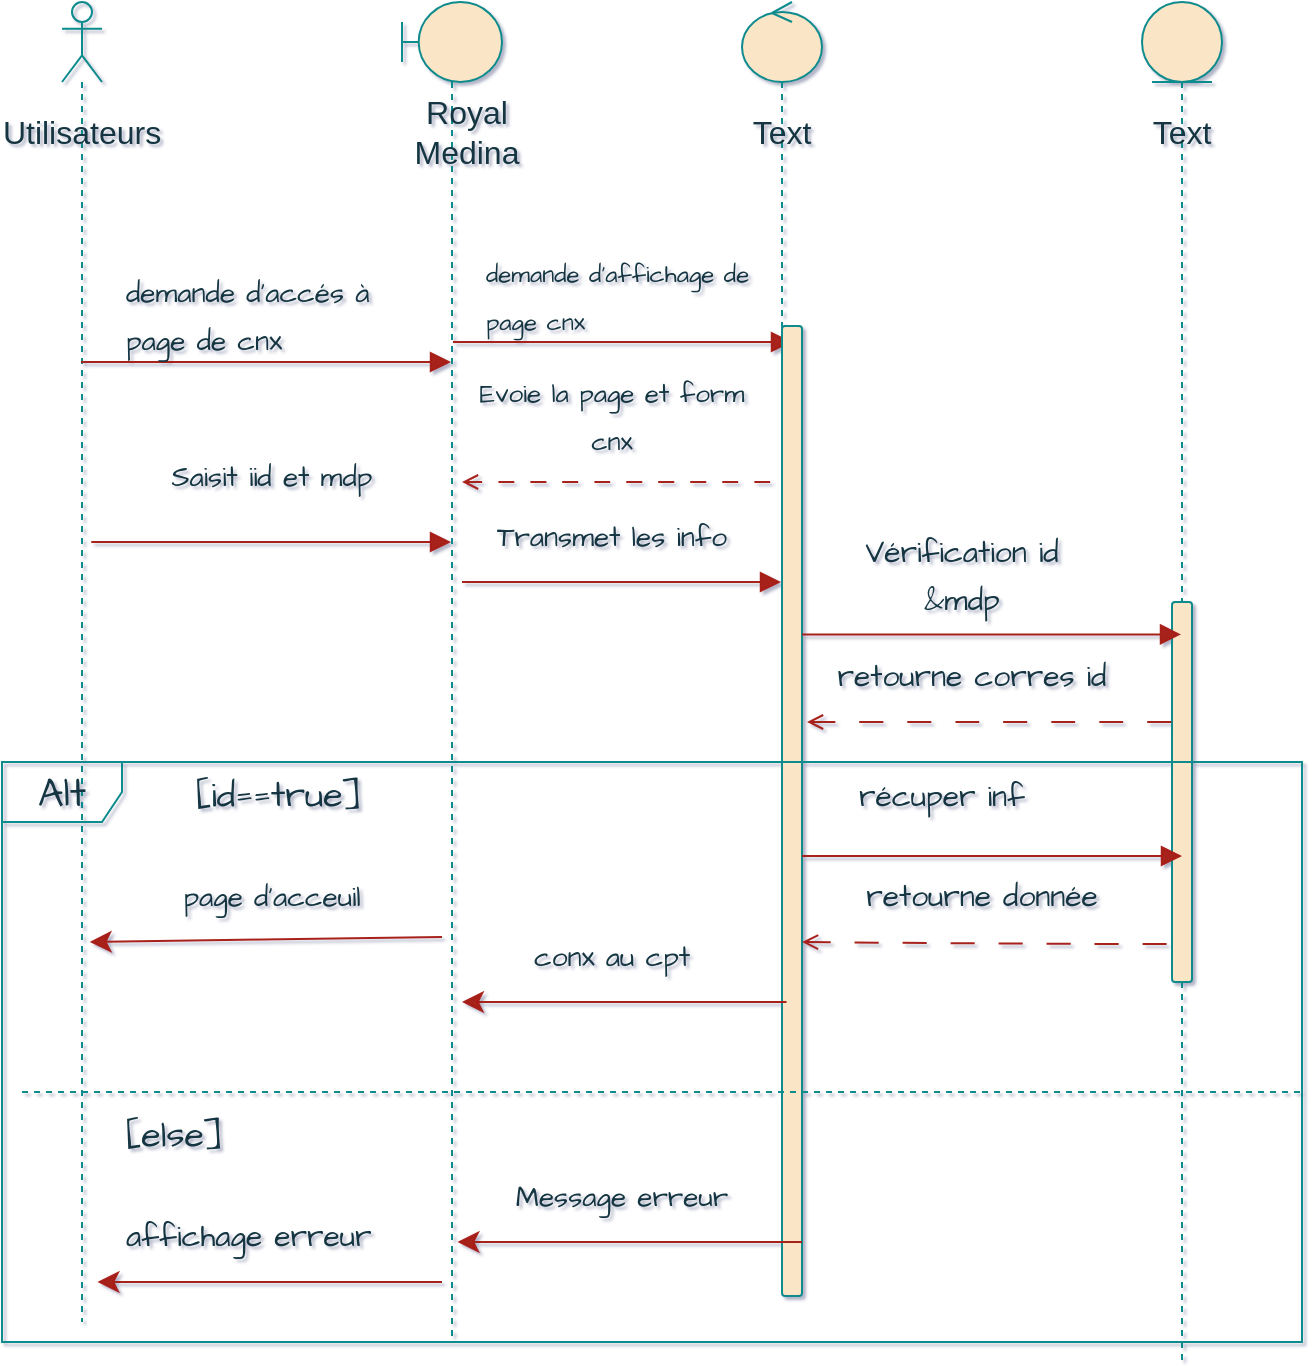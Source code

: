 <mxfile version="22.1.9" type="github">
  <diagram name="Page-1" id="Nd11_mU3OFcPKxNRGVO0">
    <mxGraphModel dx="1178" dy="902" grid="1" gridSize="10" guides="1" tooltips="1" connect="1" arrows="1" fold="1" page="0" pageScale="1" pageWidth="850" pageHeight="1100" math="0" shadow="1">
      <root>
        <mxCell id="0" />
        <mxCell id="1" parent="0" />
        <mxCell id="KlyAMwJV-SItp7Ch0cnU-1" value="" style="shape=umlLifeline;perimeter=lifelinePerimeter;whiteSpace=wrap;html=1;container=1;dropTarget=0;collapsible=0;recursiveResize=0;outlineConnect=0;portConstraint=eastwest;newEdgeStyle={&quot;curved&quot;:0,&quot;rounded&quot;:0};participant=umlActor;hachureGap=4;fontFamily=Architects Daughter;fontSource=https%3A%2F%2Ffonts.googleapis.com%2Fcss%3Ffamily%3DArchitects%2BDaughter;fontSize=20;fillStyle=auto;fillColor=none;strokeColor=#0F8B8D;gradientDirection=west;strokeWidth=1;shadow=0;glass=0;rounded=1;labelBackgroundColor=none;fontColor=#143642;" parent="1" vertex="1">
          <mxGeometry x="-80" y="-120" width="20" height="660" as="geometry" />
        </mxCell>
        <mxCell id="KlyAMwJV-SItp7Ch0cnU-2" value="" style="shape=umlLifeline;perimeter=lifelinePerimeter;whiteSpace=wrap;html=1;container=1;dropTarget=0;collapsible=0;recursiveResize=0;outlineConnect=0;portConstraint=eastwest;newEdgeStyle={&quot;curved&quot;:0,&quot;rounded&quot;:0};participant=umlBoundary;hachureGap=4;fontFamily=Architects Daughter;fontSource=https%3A%2F%2Ffonts.googleapis.com%2Fcss%3Ffamily%3DArchitects%2BDaughter;fontSize=20;size=40;labelBackgroundColor=none;fillColor=#FAE5C7;strokeColor=#0F8B8D;fontColor=#143642;rounded=1;" parent="1" vertex="1">
          <mxGeometry x="90" y="-120" width="50" height="670" as="geometry" />
        </mxCell>
        <mxCell id="KlyAMwJV-SItp7Ch0cnU-3" value="" style="shape=umlLifeline;perimeter=lifelinePerimeter;whiteSpace=wrap;html=1;container=1;dropTarget=0;collapsible=0;recursiveResize=0;outlineConnect=0;portConstraint=eastwest;newEdgeStyle={&quot;curved&quot;:0,&quot;rounded&quot;:0};participant=umlControl;hachureGap=4;fontFamily=Architects Daughter;fontSource=https%3A%2F%2Ffonts.googleapis.com%2Fcss%3Ffamily%3DArchitects%2BDaughter;fontSize=20;labelBackgroundColor=none;fillColor=#FAE5C7;strokeColor=#0F8B8D;fontColor=#143642;rounded=1;" parent="1" vertex="1">
          <mxGeometry x="260" y="-120" width="40" height="620" as="geometry" />
        </mxCell>
        <mxCell id="KlyAMwJV-SItp7Ch0cnU-4" value="" style="shape=umlLifeline;perimeter=lifelinePerimeter;whiteSpace=wrap;html=1;container=1;dropTarget=0;collapsible=0;recursiveResize=0;outlineConnect=0;portConstraint=eastwest;newEdgeStyle={&quot;curved&quot;:0,&quot;rounded&quot;:0};participant=umlEntity;hachureGap=4;fontFamily=Architects Daughter;fontSource=https%3A%2F%2Ffonts.googleapis.com%2Fcss%3Ffamily%3DArchitects%2BDaughter;fontSize=20;labelBackgroundColor=none;fillColor=#FAE5C7;strokeColor=#0F8B8D;fontColor=#143642;rounded=1;" parent="1" vertex="1">
          <mxGeometry x="460" y="-120" width="40" height="680" as="geometry" />
        </mxCell>
        <mxCell id="KlyAMwJV-SItp7Ch0cnU-26" value="" style="html=1;points=[[0,0,0,0,5],[0,1,0,0,-5],[1,0,0,0,5],[1,1,0,0,-5]];perimeter=orthogonalPerimeter;outlineConnect=0;targetShapes=umlLifeline;portConstraint=eastwest;newEdgeStyle={&quot;curved&quot;:0,&quot;rounded&quot;:0};hachureGap=4;fontFamily=Architects Daughter;fontSource=https%3A%2F%2Ffonts.googleapis.com%2Fcss%3Ffamily%3DArchitects%2BDaughter;fontSize=20;labelBackgroundColor=none;fillColor=#FAE5C7;strokeColor=#0F8B8D;fontColor=#143642;rounded=1;" parent="KlyAMwJV-SItp7Ch0cnU-4" vertex="1">
          <mxGeometry x="15" y="300" width="10" height="190" as="geometry" />
        </mxCell>
        <mxCell id="KlyAMwJV-SItp7Ch0cnU-5" value="" style="html=1;verticalAlign=bottom;endArrow=block;curved=1;hachureGap=4;fontFamily=Architects Daughter;fontSource=https%3A%2F%2Ffonts.googleapis.com%2Fcss%3Ffamily%3DArchitects%2BDaughter;fontSize=16;startSize=8;endSize=8;edgeStyle=none;labelBackgroundColor=none;strokeColor=#A8201A;fontColor=default;" parent="1" edge="1">
          <mxGeometry x="-0.022" y="70" width="80" relative="1" as="geometry">
            <mxPoint x="-70.5" y="60" as="sourcePoint" />
            <mxPoint x="114.5" y="60" as="targetPoint" />
            <Array as="points" />
            <mxPoint as="offset" />
          </mxGeometry>
        </mxCell>
        <mxCell id="KlyAMwJV-SItp7Ch0cnU-8" value="&lt;font style=&quot;font-size: 14px;&quot;&gt;demande d&#39;accés à page de cnx&lt;/font&gt;" style="text;strokeColor=none;fillColor=none;html=1;align=left;verticalAlign=middle;whiteSpace=wrap;rounded=1;fontSize=20;fontFamily=Architects Daughter;shadow=0;labelBackgroundColor=none;fontColor=#143642;" parent="1" vertex="1">
          <mxGeometry x="-50" y="20" width="130" height="30" as="geometry" />
        </mxCell>
        <mxCell id="KlyAMwJV-SItp7Ch0cnU-10" value="" style="html=1;verticalAlign=bottom;endArrow=none;curved=1;hachureGap=4;fontFamily=Architects Daughter;fontSource=https%3A%2F%2Ffonts.googleapis.com%2Fcss%3Ffamily%3DArchitects%2BDaughter;fontSize=16;startSize=6;endSize=5;edgeStyle=none;dashed=1;dashPattern=8 8;startArrow=open;startFill=0;endFill=0;strokeWidth=1;shadow=0;labelBackgroundColor=none;strokeColor=#A8201A;fontColor=default;" parent="1" edge="1">
          <mxGeometry x="-0.022" y="70" width="80" relative="1" as="geometry">
            <mxPoint x="120" y="120" as="sourcePoint" />
            <mxPoint x="284.5" y="120" as="targetPoint" />
            <Array as="points" />
            <mxPoint as="offset" />
          </mxGeometry>
        </mxCell>
        <mxCell id="KlyAMwJV-SItp7Ch0cnU-13" value="" style="html=1;verticalAlign=bottom;endArrow=block;curved=1;hachureGap=4;fontFamily=Architects Daughter;fontSource=https%3A%2F%2Ffonts.googleapis.com%2Fcss%3Ffamily%3DArchitects%2BDaughter;fontSize=16;startSize=8;endSize=8;edgeStyle=none;labelBackgroundColor=none;strokeColor=#A8201A;fontColor=default;" parent="1" edge="1">
          <mxGeometry x="-0.022" y="70" width="80" relative="1" as="geometry">
            <mxPoint x="115.5" y="50" as="sourcePoint" />
            <mxPoint x="285" y="50" as="targetPoint" />
            <Array as="points" />
            <mxPoint as="offset" />
          </mxGeometry>
        </mxCell>
        <mxCell id="KlyAMwJV-SItp7Ch0cnU-15" value="&lt;span style=&quot;font-size: 12px;&quot;&gt;demande d&#39;affichage de page cnx&lt;/span&gt;" style="text;html=1;strokeColor=none;fillColor=none;align=left;verticalAlign=middle;whiteSpace=wrap;rounded=1;fontSize=20;fontFamily=Architects Daughter;labelBackgroundColor=none;fontColor=#143642;" parent="1" vertex="1">
          <mxGeometry x="130" y="10" width="140" height="30" as="geometry" />
        </mxCell>
        <mxCell id="KlyAMwJV-SItp7Ch0cnU-19" value="&lt;font style=&quot;font-size: 13px;&quot;&gt;Evoie la page et form cnx&lt;/font&gt;" style="text;html=1;strokeColor=none;fillColor=none;align=center;verticalAlign=middle;whiteSpace=wrap;rounded=1;fontSize=20;fontFamily=Architects Daughter;labelBackgroundColor=none;fontColor=#143642;" parent="1" vertex="1">
          <mxGeometry x="125" y="70" width="140" height="30" as="geometry" />
        </mxCell>
        <mxCell id="KlyAMwJV-SItp7Ch0cnU-21" value="" style="html=1;verticalAlign=bottom;endArrow=block;curved=0;rounded=1;hachureGap=4;fontFamily=Architects Daughter;fontSource=https%3A%2F%2Ffonts.googleapis.com%2Fcss%3Ffamily%3DArchitects%2BDaughter;fontSize=16;startSize=8;endSize=8;edgeStyle=none;labelBackgroundColor=none;strokeColor=#A8201A;fontColor=default;" parent="1" edge="1">
          <mxGeometry x="0.25" y="10" width="80" relative="1" as="geometry">
            <mxPoint y="150" as="sourcePoint" />
            <mxPoint x="114.5" y="150" as="targetPoint" />
            <Array as="points">
              <mxPoint x="-70" y="150" />
            </Array>
            <mxPoint as="offset" />
          </mxGeometry>
        </mxCell>
        <mxCell id="KlyAMwJV-SItp7Ch0cnU-22" value="&lt;font style=&quot;font-size: 14px;&quot;&gt;&lt;font style=&quot;font-size: 14px;&quot;&gt;Sais&lt;/font&gt;it iid et mdp&lt;/font&gt;" style="text;html=1;strokeColor=none;fillColor=none;align=center;verticalAlign=middle;whiteSpace=wrap;rounded=1;fontSize=20;fontFamily=Architects Daughter;labelBackgroundColor=none;fontColor=#143642;" parent="1" vertex="1">
          <mxGeometry x="-60" y="100" width="170" height="30" as="geometry" />
        </mxCell>
        <mxCell id="KlyAMwJV-SItp7Ch0cnU-23" value="" style="html=1;verticalAlign=bottom;endArrow=block;curved=0;rounded=1;hachureGap=4;fontFamily=Architects Daughter;fontSource=https%3A%2F%2Ffonts.googleapis.com%2Fcss%3Ffamily%3DArchitects%2BDaughter;fontSize=16;startSize=8;endSize=8;edgeStyle=none;labelBackgroundColor=none;strokeColor=#A8201A;fontColor=default;" parent="1" target="KlyAMwJV-SItp7Ch0cnU-3" edge="1">
          <mxGeometry x="0.25" y="10" width="80" relative="1" as="geometry">
            <mxPoint x="120" y="170" as="sourcePoint" />
            <mxPoint x="234.5" y="170" as="targetPoint" />
            <Array as="points" />
            <mxPoint as="offset" />
          </mxGeometry>
        </mxCell>
        <mxCell id="KlyAMwJV-SItp7Ch0cnU-24" value="&lt;span style=&quot;font-size: 14px;&quot;&gt;Transmet les info&lt;/span&gt;" style="text;html=1;strokeColor=none;fillColor=none;align=center;verticalAlign=middle;whiteSpace=wrap;rounded=1;fontSize=20;fontFamily=Architects Daughter;labelBackgroundColor=none;fontColor=#143642;" parent="1" vertex="1">
          <mxGeometry x="110" y="130" width="170" height="30" as="geometry" />
        </mxCell>
        <mxCell id="KlyAMwJV-SItp7Ch0cnU-16" value="" style="html=1;points=[[0,0,0,0,5],[0,1,0,0,-5],[1,0,0,0,5],[1,1,0,0,-5]];perimeter=orthogonalPerimeter;outlineConnect=0;targetShapes=umlLifeline;portConstraint=eastwest;newEdgeStyle={&quot;curved&quot;:0,&quot;rounded&quot;:0};hachureGap=4;fontFamily=Architects Daughter;fontSource=https%3A%2F%2Ffonts.googleapis.com%2Fcss%3Ffamily%3DArchitects%2BDaughter;fontSize=20;labelBackgroundColor=none;fillColor=#FAE5C7;strokeColor=#0F8B8D;fontColor=#143642;rounded=1;" parent="1" vertex="1">
          <mxGeometry x="280" y="42" width="10" height="485" as="geometry" />
        </mxCell>
        <mxCell id="KlyAMwJV-SItp7Ch0cnU-28" value="&lt;span style=&quot;font-size: 15px;&quot;&gt;Vérification id &amp;amp;mdp&lt;/span&gt;" style="text;html=1;strokeColor=none;fillColor=none;align=center;verticalAlign=middle;whiteSpace=wrap;rounded=1;fontSize=20;fontFamily=Architects Daughter;labelBackgroundColor=none;fontColor=#143642;" parent="1" vertex="1">
          <mxGeometry x="310" y="150" width="120" height="30" as="geometry" />
        </mxCell>
        <mxCell id="KlyAMwJV-SItp7Ch0cnU-29" value="" style="html=1;verticalAlign=bottom;endArrow=none;hachureGap=4;fontFamily=Architects Daughter;fontSource=https%3A%2F%2Ffonts.googleapis.com%2Fcss%3Ffamily%3DArchitects%2BDaughter;fontSize=16;edgeStyle=none;startArrow=open;startFill=0;endFill=0;curved=1;dashed=1;dashPattern=12 12;movable=1;resizable=1;rotatable=1;deletable=1;editable=1;locked=0;connectable=1;endSize=5;labelBackgroundColor=none;strokeColor=#A8201A;fontColor=default;" parent="1" edge="1" target="KlyAMwJV-SItp7Ch0cnU-4">
          <mxGeometry x="0.25" y="10" width="80" relative="1" as="geometry">
            <mxPoint x="292.5" y="240" as="sourcePoint" />
            <mxPoint x="430" y="240" as="targetPoint" />
            <Array as="points" />
            <mxPoint as="offset" />
          </mxGeometry>
        </mxCell>
        <mxCell id="KlyAMwJV-SItp7Ch0cnU-30" value="&lt;font style=&quot;font-size: 15px;&quot;&gt;retourne corres id&lt;/font&gt;" style="text;html=1;strokeColor=none;fillColor=none;align=center;verticalAlign=middle;whiteSpace=wrap;rounded=1;fontSize=20;fontFamily=Architects Daughter;labelBackgroundColor=none;fontColor=#143642;" parent="1" vertex="1">
          <mxGeometry x="300" y="200" width="150" height="30" as="geometry" />
        </mxCell>
        <mxCell id="KlyAMwJV-SItp7Ch0cnU-31" value="Alt" style="shape=umlFrame;whiteSpace=wrap;html=1;pointerEvents=0;hachureGap=4;fontFamily=Architects Daughter;fontSource=https%3A%2F%2Ffonts.googleapis.com%2Fcss%3Ffamily%3DArchitects%2BDaughter;fontSize=20;fillColor=none;strokeColor=#0F8B8D;labelBackgroundColor=none;fontColor=#143642;rounded=1;" parent="1" vertex="1">
          <mxGeometry x="-110" y="260" width="650" height="290" as="geometry" />
        </mxCell>
        <mxCell id="KlyAMwJV-SItp7Ch0cnU-32" value="&lt;font style=&quot;font-size: 18px;&quot;&gt;[id==true]&lt;/font&gt;" style="text;html=1;strokeColor=none;fillColor=none;align=left;verticalAlign=middle;whiteSpace=wrap;rounded=1;fontSize=20;fontFamily=Architects Daughter;labelBackgroundColor=none;fontColor=#143642;" parent="1" vertex="1">
          <mxGeometry x="-15" y="260" width="60" height="30" as="geometry" />
        </mxCell>
        <mxCell id="KlyAMwJV-SItp7Ch0cnU-33" value="" style="html=1;verticalAlign=bottom;endArrow=block;curved=1;hachureGap=4;fontFamily=Architects Daughter;fontSource=https%3A%2F%2Ffonts.googleapis.com%2Fcss%3Ffamily%3DArchitects%2BDaughter;fontSize=16;startSize=8;endSize=8;edgeStyle=none;labelBackgroundColor=none;strokeColor=#A8201A;fontColor=default;" parent="1" edge="1">
          <mxGeometry x="0.25" y="10" width="80" relative="1" as="geometry">
            <mxPoint x="290" y="307" as="sourcePoint" />
            <mxPoint x="480" y="307" as="targetPoint" />
            <Array as="points" />
            <mxPoint as="offset" />
          </mxGeometry>
        </mxCell>
        <mxCell id="KlyAMwJV-SItp7Ch0cnU-34" value="&lt;span style=&quot;font-size: 15px;&quot;&gt;récuper inf&lt;/span&gt;" style="text;html=1;strokeColor=none;fillColor=none;align=center;verticalAlign=middle;whiteSpace=wrap;rounded=1;fontSize=20;fontFamily=Architects Daughter;labelBackgroundColor=none;fontColor=#143642;" parent="1" vertex="1">
          <mxGeometry x="300" y="260" width="120" height="30" as="geometry" />
        </mxCell>
        <mxCell id="KlyAMwJV-SItp7Ch0cnU-35" value="" style="html=1;verticalAlign=bottom;endArrow=none;hachureGap=4;fontFamily=Architects Daughter;fontSource=https%3A%2F%2Ffonts.googleapis.com%2Fcss%3Ffamily%3DArchitects%2BDaughter;fontSize=16;edgeStyle=none;startArrow=open;startFill=0;endFill=0;curved=1;dashed=1;dashPattern=12 12;movable=1;resizable=1;rotatable=1;deletable=1;editable=1;locked=0;connectable=1;endSize=5;labelBackgroundColor=none;strokeColor=#A8201A;fontColor=default;" parent="1" edge="1">
          <mxGeometry x="0.25" y="10" width="80" relative="1" as="geometry">
            <mxPoint x="290" y="350" as="sourcePoint" />
            <mxPoint x="475" y="351" as="targetPoint" />
            <Array as="points">
              <mxPoint x="400" y="351" />
            </Array>
            <mxPoint as="offset" />
          </mxGeometry>
        </mxCell>
        <mxCell id="KlyAMwJV-SItp7Ch0cnU-36" value="&lt;span style=&quot;font-size: 15px;&quot;&gt;retourne donnée&lt;/span&gt;" style="text;html=1;strokeColor=none;fillColor=none;align=center;verticalAlign=middle;whiteSpace=wrap;rounded=1;fontSize=20;fontFamily=Architects Daughter;labelBackgroundColor=none;fontColor=#143642;" parent="1" vertex="1">
          <mxGeometry x="310" y="310" width="140" height="30" as="geometry" />
        </mxCell>
        <mxCell id="KlyAMwJV-SItp7Ch0cnU-37" value="" style="html=1;verticalAlign=bottom;endArrow=none;curved=0;rounded=1;hachureGap=4;fontFamily=Architects Daughter;fontSource=https%3A%2F%2Ffonts.googleapis.com%2Fcss%3Ffamily%3DArchitects%2BDaughter;fontSize=16;startSize=8;endSize=8;edgeStyle=none;endFill=0;startArrow=classic;startFill=1;labelBackgroundColor=none;strokeColor=#A8201A;fontColor=default;" parent="1" edge="1">
          <mxGeometry x="0.25" y="10" width="80" relative="1" as="geometry">
            <mxPoint x="120" y="380" as="sourcePoint" />
            <mxPoint x="282.25" y="380" as="targetPoint" />
            <Array as="points" />
            <mxPoint as="offset" />
          </mxGeometry>
        </mxCell>
        <mxCell id="KlyAMwJV-SItp7Ch0cnU-38" value="&lt;span style=&quot;font-size: 14px;&quot;&gt;conx au cpt&lt;/span&gt;" style="text;html=1;strokeColor=none;fillColor=none;align=center;verticalAlign=middle;whiteSpace=wrap;rounded=1;fontSize=20;fontFamily=Architects Daughter;labelBackgroundColor=none;fontColor=#143642;" parent="1" vertex="1">
          <mxGeometry x="110" y="340" width="170" height="30" as="geometry" />
        </mxCell>
        <mxCell id="KlyAMwJV-SItp7Ch0cnU-40" value="&lt;span style=&quot;font-size: 14px;&quot;&gt;page d&#39;acceuil&lt;/span&gt;" style="text;html=1;strokeColor=none;fillColor=none;align=center;verticalAlign=middle;whiteSpace=wrap;rounded=1;fontSize=20;fontFamily=Architects Daughter;labelBackgroundColor=none;fontColor=#143642;" parent="1" vertex="1">
          <mxGeometry x="-60" y="310" width="170" height="30" as="geometry" />
        </mxCell>
        <mxCell id="KlyAMwJV-SItp7Ch0cnU-45" value="" style="line;strokeWidth=1;html=1;hachureGap=4;fontFamily=Architects Daughter;fontSource=https%3A%2F%2Ffonts.googleapis.com%2Fcss%3Ffamily%3DArchitects%2BDaughter;fontSize=20;dashed=1;labelBackgroundColor=none;fillColor=#FAE5C7;strokeColor=#0F8B8D;fontColor=#143642;rounded=1;" parent="1" vertex="1">
          <mxGeometry x="-100" y="420" width="640" height="10" as="geometry" />
        </mxCell>
        <mxCell id="KlyAMwJV-SItp7Ch0cnU-46" value="&lt;font style=&quot;font-size: 18px;&quot;&gt;[else]&lt;/font&gt;" style="text;html=1;strokeColor=none;fillColor=none;align=left;verticalAlign=middle;whiteSpace=wrap;rounded=1;fontSize=20;fontFamily=Architects Daughter;labelBackgroundColor=none;fontColor=#143642;" parent="1" vertex="1">
          <mxGeometry x="-50" y="430" width="60" height="30" as="geometry" />
        </mxCell>
        <mxCell id="KlyAMwJV-SItp7Ch0cnU-47" value="" style="html=1;verticalAlign=bottom;endArrow=none;curved=0;rounded=1;hachureGap=4;fontFamily=Architects Daughter;fontSource=https%3A%2F%2Ffonts.googleapis.com%2Fcss%3Ffamily%3DArchitects%2BDaughter;fontSize=16;startSize=8;endSize=8;edgeStyle=none;endFill=0;startArrow=classic;startFill=1;labelBackgroundColor=none;strokeColor=#A8201A;fontColor=default;" parent="1" edge="1">
          <mxGeometry x="0.25" y="10" width="80" relative="1" as="geometry">
            <mxPoint x="117.75" y="500" as="sourcePoint" />
            <mxPoint x="290" y="500" as="targetPoint" />
            <Array as="points">
              <mxPoint x="117.75" y="500" />
            </Array>
            <mxPoint as="offset" />
          </mxGeometry>
        </mxCell>
        <mxCell id="KlyAMwJV-SItp7Ch0cnU-48" value="" style="html=1;verticalAlign=bottom;endArrow=none;curved=0;rounded=1;hachureGap=4;fontFamily=Architects Daughter;fontSource=https%3A%2F%2Ffonts.googleapis.com%2Fcss%3Ffamily%3DArchitects%2BDaughter;fontSize=16;startSize=8;endSize=8;edgeStyle=none;endFill=0;startArrow=classic;startFill=1;labelBackgroundColor=none;strokeColor=#A8201A;fontColor=default;" parent="1" edge="1">
          <mxGeometry x="0.25" y="10" width="80" relative="1" as="geometry">
            <mxPoint x="-62.25" y="520" as="sourcePoint" />
            <mxPoint x="110" y="520" as="targetPoint" />
            <Array as="points">
              <mxPoint x="-62.25" y="520" />
            </Array>
            <mxPoint as="offset" />
          </mxGeometry>
        </mxCell>
        <mxCell id="KlyAMwJV-SItp7Ch0cnU-49" value="&lt;span style=&quot;font-size: 14px;&quot;&gt;Message erreur&lt;/span&gt;" style="text;html=1;strokeColor=none;fillColor=none;align=center;verticalAlign=middle;whiteSpace=wrap;rounded=1;fontSize=20;fontFamily=Architects Daughter;labelBackgroundColor=none;fontColor=#143642;" parent="1" vertex="1">
          <mxGeometry x="115" y="460" width="170" height="30" as="geometry" />
        </mxCell>
        <mxCell id="KlyAMwJV-SItp7Ch0cnU-50" value="&lt;font style=&quot;font-size: 15px;&quot;&gt;affichage erreur&lt;/font&gt;" style="text;html=1;strokeColor=none;fillColor=none;align=left;verticalAlign=middle;whiteSpace=wrap;rounded=1;fontSize=20;fontFamily=Architects Daughter;labelBackgroundColor=none;fontColor=#143642;" parent="1" vertex="1">
          <mxGeometry x="-50" y="480" width="170" height="30" as="geometry" />
        </mxCell>
        <mxCell id="NkfsUy3mcS2_WnQtPZab-2" value="Text" style="text;html=1;strokeColor=none;fillColor=none;align=center;verticalAlign=middle;whiteSpace=wrap;rounded=0;fontSize=16;fontColor=#143642;" vertex="1" parent="1">
          <mxGeometry x="450" y="-70" width="60" height="30" as="geometry" />
        </mxCell>
        <mxCell id="NkfsUy3mcS2_WnQtPZab-3" value="Text" style="text;html=1;strokeColor=none;fillColor=none;align=center;verticalAlign=middle;whiteSpace=wrap;rounded=0;fontSize=16;fontColor=#143642;" vertex="1" parent="1">
          <mxGeometry x="250" y="-70" width="60" height="30" as="geometry" />
        </mxCell>
        <mxCell id="NkfsUy3mcS2_WnQtPZab-4" value="Royal Medina" style="text;html=1;strokeColor=none;fillColor=none;align=center;verticalAlign=middle;whiteSpace=wrap;rounded=0;fontSize=16;fontColor=#143642;" vertex="1" parent="1">
          <mxGeometry x="85" y="-70" width="75" height="30" as="geometry" />
        </mxCell>
        <mxCell id="NkfsUy3mcS2_WnQtPZab-5" value="Utilisateurs" style="text;html=1;strokeColor=none;fillColor=none;align=center;verticalAlign=middle;whiteSpace=wrap;rounded=0;fontSize=16;fontColor=#143642;" vertex="1" parent="1">
          <mxGeometry x="-100" y="-70" width="60" height="30" as="geometry" />
        </mxCell>
        <mxCell id="NkfsUy3mcS2_WnQtPZab-7" value="" style="html=1;verticalAlign=bottom;endArrow=block;curved=0;rounded=1;hachureGap=4;fontFamily=Architects Daughter;fontSource=https%3A%2F%2Ffonts.googleapis.com%2Fcss%3Ffamily%3DArchitects%2BDaughter;fontSize=16;startSize=8;endSize=8;edgeStyle=none;labelBackgroundColor=none;strokeColor=#A8201A;fontColor=default;exitX=1;exitY=0.318;exitDx=0;exitDy=0;exitPerimeter=0;" edge="1" parent="1" source="KlyAMwJV-SItp7Ch0cnU-16" target="KlyAMwJV-SItp7Ch0cnU-4">
          <mxGeometry x="0.25" y="10" width="80" relative="1" as="geometry">
            <mxPoint x="300" y="199" as="sourcePoint" />
            <mxPoint x="460" y="199" as="targetPoint" />
            <Array as="points" />
            <mxPoint as="offset" />
          </mxGeometry>
        </mxCell>
        <mxCell id="NkfsUy3mcS2_WnQtPZab-10" value="" style="html=1;verticalAlign=bottom;endArrow=none;curved=0;rounded=1;hachureGap=4;fontFamily=Architects Daughter;fontSource=https%3A%2F%2Ffonts.googleapis.com%2Fcss%3Ffamily%3DArchitects%2BDaughter;fontSize=16;startSize=8;endSize=8;edgeStyle=none;endFill=0;startArrow=classic;startFill=1;labelBackgroundColor=none;strokeColor=#A8201A;fontColor=default;entryX=0;entryY=0.25;entryDx=0;entryDy=0;" edge="1" parent="1" target="KlyAMwJV-SItp7Ch0cnU-38">
          <mxGeometry x="0.25" y="10" width="80" relative="1" as="geometry">
            <mxPoint x="-66.12" y="350" as="sourcePoint" />
            <mxPoint x="96.13" y="350" as="targetPoint" />
            <Array as="points" />
            <mxPoint as="offset" />
          </mxGeometry>
        </mxCell>
      </root>
    </mxGraphModel>
  </diagram>
</mxfile>
